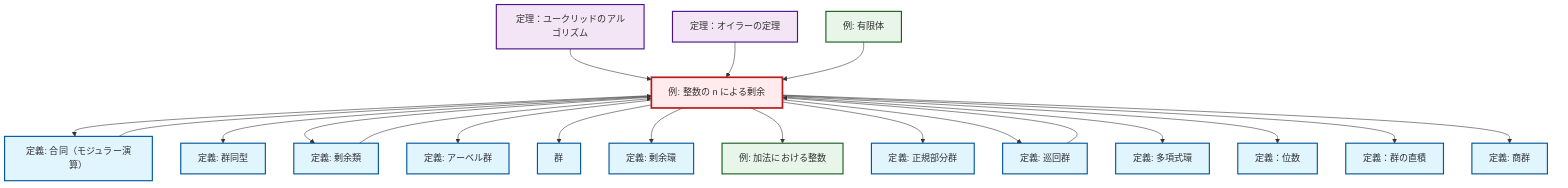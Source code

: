 graph TD
    classDef definition fill:#e1f5fe,stroke:#01579b,stroke-width:2px
    classDef theorem fill:#f3e5f5,stroke:#4a148c,stroke-width:2px
    classDef axiom fill:#fff3e0,stroke:#e65100,stroke-width:2px
    classDef example fill:#e8f5e9,stroke:#1b5e20,stroke-width:2px
    classDef current fill:#ffebee,stroke:#b71c1c,stroke-width:3px
    ex-integers-addition["例: 加法における整数"]:::example
    def-order["定義：位数"]:::definition
    ex-finite-field["例: 有限体"]:::example
    def-isomorphism["定義: 群同型"]:::definition
    def-quotient-ring["定義: 剰余環"]:::definition
    def-cyclic-group["定義: 巡回群"]:::definition
    def-polynomial-ring["定義: 多項式環"]:::definition
    def-group["群"]:::definition
    thm-euler["定理：オイラーの定理"]:::theorem
    def-coset["定義: 剰余類"]:::definition
    ex-quotient-integers-mod-n["例: 整数の n による剰余"]:::example
    def-direct-product["定義：群の直積"]:::definition
    def-quotient-group["定義: 商群"]:::definition
    def-abelian-group["定義: アーベル群"]:::definition
    def-normal-subgroup["定義: 正規部分群"]:::definition
    thm-euclidean-algorithm["定理：ユークリッドのアルゴリズム"]:::theorem
    def-congruence["定義: 合同（モジュラー演算）"]:::definition
    ex-quotient-integers-mod-n --> def-congruence
    ex-quotient-integers-mod-n --> def-isomorphism
    ex-quotient-integers-mod-n --> def-coset
    ex-quotient-integers-mod-n --> def-abelian-group
    ex-quotient-integers-mod-n --> def-group
    thm-euclidean-algorithm --> ex-quotient-integers-mod-n
    ex-quotient-integers-mod-n --> def-quotient-ring
    ex-quotient-integers-mod-n --> ex-integers-addition
    def-congruence --> ex-quotient-integers-mod-n
    def-coset --> ex-quotient-integers-mod-n
    ex-quotient-integers-mod-n --> def-normal-subgroup
    thm-euler --> ex-quotient-integers-mod-n
    ex-quotient-integers-mod-n --> def-cyclic-group
    ex-quotient-integers-mod-n --> def-polynomial-ring
    ex-quotient-integers-mod-n --> def-order
    ex-quotient-integers-mod-n --> def-direct-product
    ex-quotient-integers-mod-n --> def-quotient-group
    ex-finite-field --> ex-quotient-integers-mod-n
    def-cyclic-group --> ex-quotient-integers-mod-n
    class ex-quotient-integers-mod-n current